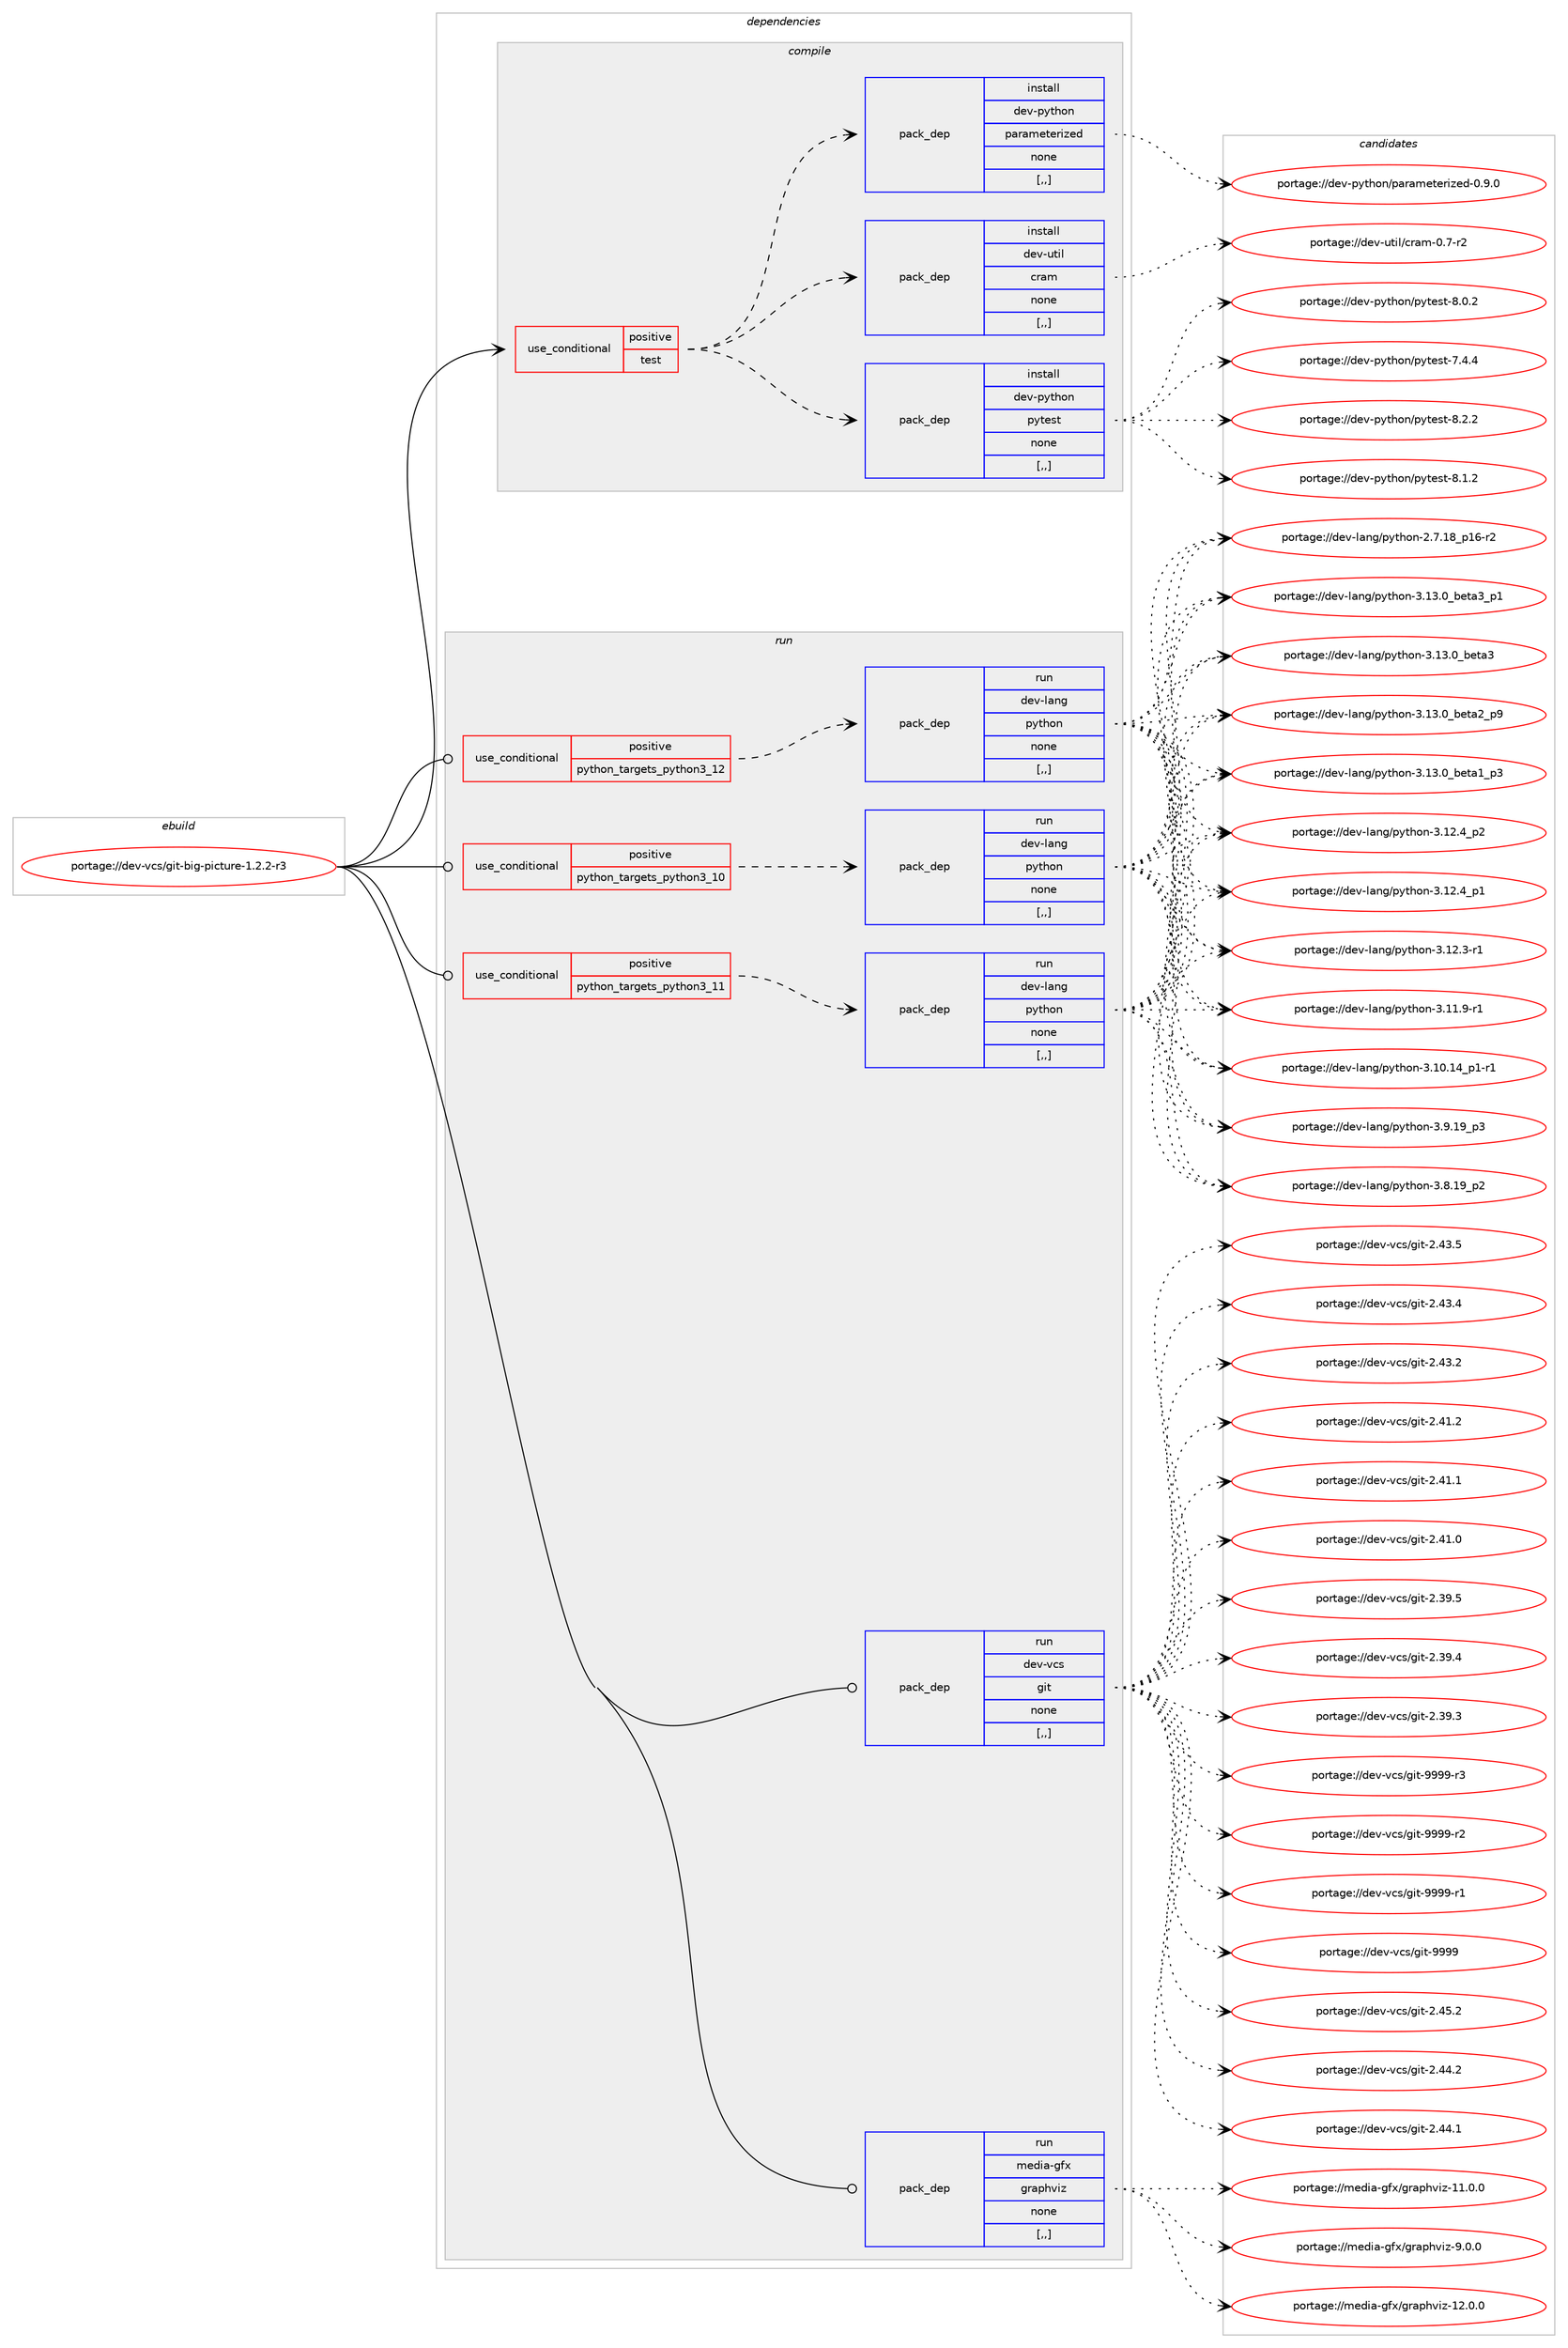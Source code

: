 digraph prolog {

# *************
# Graph options
# *************

newrank=true;
concentrate=true;
compound=true;
graph [rankdir=LR,fontname=Helvetica,fontsize=10,ranksep=1.5];#, ranksep=2.5, nodesep=0.2];
edge  [arrowhead=vee];
node  [fontname=Helvetica,fontsize=10];

# **********
# The ebuild
# **********

subgraph cluster_leftcol {
color=gray;
label=<<i>ebuild</i>>;
id [label="portage://dev-vcs/git-big-picture-1.2.2-r3", color=red, width=4, href="../dev-vcs/git-big-picture-1.2.2-r3.svg"];
}

# ****************
# The dependencies
# ****************

subgraph cluster_midcol {
color=gray;
label=<<i>dependencies</i>>;
subgraph cluster_compile {
fillcolor="#eeeeee";
style=filled;
label=<<i>compile</i>>;
subgraph cond62301 {
dependency221678 [label=<<TABLE BORDER="0" CELLBORDER="1" CELLSPACING="0" CELLPADDING="4"><TR><TD ROWSPAN="3" CELLPADDING="10">use_conditional</TD></TR><TR><TD>positive</TD></TR><TR><TD>test</TD></TR></TABLE>>, shape=none, color=red];
subgraph pack157897 {
dependency221679 [label=<<TABLE BORDER="0" CELLBORDER="1" CELLSPACING="0" CELLPADDING="4" WIDTH="220"><TR><TD ROWSPAN="6" CELLPADDING="30">pack_dep</TD></TR><TR><TD WIDTH="110">install</TD></TR><TR><TD>dev-python</TD></TR><TR><TD>parameterized</TD></TR><TR><TD>none</TD></TR><TR><TD>[,,]</TD></TR></TABLE>>, shape=none, color=blue];
}
dependency221678:e -> dependency221679:w [weight=20,style="dashed",arrowhead="vee"];
subgraph pack157898 {
dependency221680 [label=<<TABLE BORDER="0" CELLBORDER="1" CELLSPACING="0" CELLPADDING="4" WIDTH="220"><TR><TD ROWSPAN="6" CELLPADDING="30">pack_dep</TD></TR><TR><TD WIDTH="110">install</TD></TR><TR><TD>dev-python</TD></TR><TR><TD>pytest</TD></TR><TR><TD>none</TD></TR><TR><TD>[,,]</TD></TR></TABLE>>, shape=none, color=blue];
}
dependency221678:e -> dependency221680:w [weight=20,style="dashed",arrowhead="vee"];
subgraph pack157899 {
dependency221681 [label=<<TABLE BORDER="0" CELLBORDER="1" CELLSPACING="0" CELLPADDING="4" WIDTH="220"><TR><TD ROWSPAN="6" CELLPADDING="30">pack_dep</TD></TR><TR><TD WIDTH="110">install</TD></TR><TR><TD>dev-util</TD></TR><TR><TD>cram</TD></TR><TR><TD>none</TD></TR><TR><TD>[,,]</TD></TR></TABLE>>, shape=none, color=blue];
}
dependency221678:e -> dependency221681:w [weight=20,style="dashed",arrowhead="vee"];
}
id:e -> dependency221678:w [weight=20,style="solid",arrowhead="vee"];
}
subgraph cluster_compileandrun {
fillcolor="#eeeeee";
style=filled;
label=<<i>compile and run</i>>;
}
subgraph cluster_run {
fillcolor="#eeeeee";
style=filled;
label=<<i>run</i>>;
subgraph cond62302 {
dependency221682 [label=<<TABLE BORDER="0" CELLBORDER="1" CELLSPACING="0" CELLPADDING="4"><TR><TD ROWSPAN="3" CELLPADDING="10">use_conditional</TD></TR><TR><TD>positive</TD></TR><TR><TD>python_targets_python3_10</TD></TR></TABLE>>, shape=none, color=red];
subgraph pack157900 {
dependency221683 [label=<<TABLE BORDER="0" CELLBORDER="1" CELLSPACING="0" CELLPADDING="4" WIDTH="220"><TR><TD ROWSPAN="6" CELLPADDING="30">pack_dep</TD></TR><TR><TD WIDTH="110">run</TD></TR><TR><TD>dev-lang</TD></TR><TR><TD>python</TD></TR><TR><TD>none</TD></TR><TR><TD>[,,]</TD></TR></TABLE>>, shape=none, color=blue];
}
dependency221682:e -> dependency221683:w [weight=20,style="dashed",arrowhead="vee"];
}
id:e -> dependency221682:w [weight=20,style="solid",arrowhead="odot"];
subgraph cond62303 {
dependency221684 [label=<<TABLE BORDER="0" CELLBORDER="1" CELLSPACING="0" CELLPADDING="4"><TR><TD ROWSPAN="3" CELLPADDING="10">use_conditional</TD></TR><TR><TD>positive</TD></TR><TR><TD>python_targets_python3_11</TD></TR></TABLE>>, shape=none, color=red];
subgraph pack157901 {
dependency221685 [label=<<TABLE BORDER="0" CELLBORDER="1" CELLSPACING="0" CELLPADDING="4" WIDTH="220"><TR><TD ROWSPAN="6" CELLPADDING="30">pack_dep</TD></TR><TR><TD WIDTH="110">run</TD></TR><TR><TD>dev-lang</TD></TR><TR><TD>python</TD></TR><TR><TD>none</TD></TR><TR><TD>[,,]</TD></TR></TABLE>>, shape=none, color=blue];
}
dependency221684:e -> dependency221685:w [weight=20,style="dashed",arrowhead="vee"];
}
id:e -> dependency221684:w [weight=20,style="solid",arrowhead="odot"];
subgraph cond62304 {
dependency221686 [label=<<TABLE BORDER="0" CELLBORDER="1" CELLSPACING="0" CELLPADDING="4"><TR><TD ROWSPAN="3" CELLPADDING="10">use_conditional</TD></TR><TR><TD>positive</TD></TR><TR><TD>python_targets_python3_12</TD></TR></TABLE>>, shape=none, color=red];
subgraph pack157902 {
dependency221687 [label=<<TABLE BORDER="0" CELLBORDER="1" CELLSPACING="0" CELLPADDING="4" WIDTH="220"><TR><TD ROWSPAN="6" CELLPADDING="30">pack_dep</TD></TR><TR><TD WIDTH="110">run</TD></TR><TR><TD>dev-lang</TD></TR><TR><TD>python</TD></TR><TR><TD>none</TD></TR><TR><TD>[,,]</TD></TR></TABLE>>, shape=none, color=blue];
}
dependency221686:e -> dependency221687:w [weight=20,style="dashed",arrowhead="vee"];
}
id:e -> dependency221686:w [weight=20,style="solid",arrowhead="odot"];
subgraph pack157903 {
dependency221688 [label=<<TABLE BORDER="0" CELLBORDER="1" CELLSPACING="0" CELLPADDING="4" WIDTH="220"><TR><TD ROWSPAN="6" CELLPADDING="30">pack_dep</TD></TR><TR><TD WIDTH="110">run</TD></TR><TR><TD>dev-vcs</TD></TR><TR><TD>git</TD></TR><TR><TD>none</TD></TR><TR><TD>[,,]</TD></TR></TABLE>>, shape=none, color=blue];
}
id:e -> dependency221688:w [weight=20,style="solid",arrowhead="odot"];
subgraph pack157904 {
dependency221689 [label=<<TABLE BORDER="0" CELLBORDER="1" CELLSPACING="0" CELLPADDING="4" WIDTH="220"><TR><TD ROWSPAN="6" CELLPADDING="30">pack_dep</TD></TR><TR><TD WIDTH="110">run</TD></TR><TR><TD>media-gfx</TD></TR><TR><TD>graphviz</TD></TR><TR><TD>none</TD></TR><TR><TD>[,,]</TD></TR></TABLE>>, shape=none, color=blue];
}
id:e -> dependency221689:w [weight=20,style="solid",arrowhead="odot"];
}
}

# **************
# The candidates
# **************

subgraph cluster_choices {
rank=same;
color=gray;
label=<<i>candidates</i>>;

subgraph choice157897 {
color=black;
nodesep=1;
choice10010111845112121116104111110471129711497109101116101114105122101100454846574648 [label="portage://dev-python/parameterized-0.9.0", color=red, width=4,href="../dev-python/parameterized-0.9.0.svg"];
dependency221679:e -> choice10010111845112121116104111110471129711497109101116101114105122101100454846574648:w [style=dotted,weight="100"];
}
subgraph choice157898 {
color=black;
nodesep=1;
choice1001011184511212111610411111047112121116101115116455646504650 [label="portage://dev-python/pytest-8.2.2", color=red, width=4,href="../dev-python/pytest-8.2.2.svg"];
choice1001011184511212111610411111047112121116101115116455646494650 [label="portage://dev-python/pytest-8.1.2", color=red, width=4,href="../dev-python/pytest-8.1.2.svg"];
choice1001011184511212111610411111047112121116101115116455646484650 [label="portage://dev-python/pytest-8.0.2", color=red, width=4,href="../dev-python/pytest-8.0.2.svg"];
choice1001011184511212111610411111047112121116101115116455546524652 [label="portage://dev-python/pytest-7.4.4", color=red, width=4,href="../dev-python/pytest-7.4.4.svg"];
dependency221680:e -> choice1001011184511212111610411111047112121116101115116455646504650:w [style=dotted,weight="100"];
dependency221680:e -> choice1001011184511212111610411111047112121116101115116455646494650:w [style=dotted,weight="100"];
dependency221680:e -> choice1001011184511212111610411111047112121116101115116455646484650:w [style=dotted,weight="100"];
dependency221680:e -> choice1001011184511212111610411111047112121116101115116455546524652:w [style=dotted,weight="100"];
}
subgraph choice157899 {
color=black;
nodesep=1;
choice10010111845117116105108479911497109454846554511450 [label="portage://dev-util/cram-0.7-r2", color=red, width=4,href="../dev-util/cram-0.7-r2.svg"];
dependency221681:e -> choice10010111845117116105108479911497109454846554511450:w [style=dotted,weight="100"];
}
subgraph choice157900 {
color=black;
nodesep=1;
choice10010111845108971101034711212111610411111045514649514648959810111697519511249 [label="portage://dev-lang/python-3.13.0_beta3_p1", color=red, width=4,href="../dev-lang/python-3.13.0_beta3_p1.svg"];
choice1001011184510897110103471121211161041111104551464951464895981011169751 [label="portage://dev-lang/python-3.13.0_beta3", color=red, width=4,href="../dev-lang/python-3.13.0_beta3.svg"];
choice10010111845108971101034711212111610411111045514649514648959810111697509511257 [label="portage://dev-lang/python-3.13.0_beta2_p9", color=red, width=4,href="../dev-lang/python-3.13.0_beta2_p9.svg"];
choice10010111845108971101034711212111610411111045514649514648959810111697499511251 [label="portage://dev-lang/python-3.13.0_beta1_p3", color=red, width=4,href="../dev-lang/python-3.13.0_beta1_p3.svg"];
choice100101118451089711010347112121116104111110455146495046529511250 [label="portage://dev-lang/python-3.12.4_p2", color=red, width=4,href="../dev-lang/python-3.12.4_p2.svg"];
choice100101118451089711010347112121116104111110455146495046529511249 [label="portage://dev-lang/python-3.12.4_p1", color=red, width=4,href="../dev-lang/python-3.12.4_p1.svg"];
choice100101118451089711010347112121116104111110455146495046514511449 [label="portage://dev-lang/python-3.12.3-r1", color=red, width=4,href="../dev-lang/python-3.12.3-r1.svg"];
choice100101118451089711010347112121116104111110455146494946574511449 [label="portage://dev-lang/python-3.11.9-r1", color=red, width=4,href="../dev-lang/python-3.11.9-r1.svg"];
choice100101118451089711010347112121116104111110455146494846495295112494511449 [label="portage://dev-lang/python-3.10.14_p1-r1", color=red, width=4,href="../dev-lang/python-3.10.14_p1-r1.svg"];
choice100101118451089711010347112121116104111110455146574649579511251 [label="portage://dev-lang/python-3.9.19_p3", color=red, width=4,href="../dev-lang/python-3.9.19_p3.svg"];
choice100101118451089711010347112121116104111110455146564649579511250 [label="portage://dev-lang/python-3.8.19_p2", color=red, width=4,href="../dev-lang/python-3.8.19_p2.svg"];
choice100101118451089711010347112121116104111110455046554649569511249544511450 [label="portage://dev-lang/python-2.7.18_p16-r2", color=red, width=4,href="../dev-lang/python-2.7.18_p16-r2.svg"];
dependency221683:e -> choice10010111845108971101034711212111610411111045514649514648959810111697519511249:w [style=dotted,weight="100"];
dependency221683:e -> choice1001011184510897110103471121211161041111104551464951464895981011169751:w [style=dotted,weight="100"];
dependency221683:e -> choice10010111845108971101034711212111610411111045514649514648959810111697509511257:w [style=dotted,weight="100"];
dependency221683:e -> choice10010111845108971101034711212111610411111045514649514648959810111697499511251:w [style=dotted,weight="100"];
dependency221683:e -> choice100101118451089711010347112121116104111110455146495046529511250:w [style=dotted,weight="100"];
dependency221683:e -> choice100101118451089711010347112121116104111110455146495046529511249:w [style=dotted,weight="100"];
dependency221683:e -> choice100101118451089711010347112121116104111110455146495046514511449:w [style=dotted,weight="100"];
dependency221683:e -> choice100101118451089711010347112121116104111110455146494946574511449:w [style=dotted,weight="100"];
dependency221683:e -> choice100101118451089711010347112121116104111110455146494846495295112494511449:w [style=dotted,weight="100"];
dependency221683:e -> choice100101118451089711010347112121116104111110455146574649579511251:w [style=dotted,weight="100"];
dependency221683:e -> choice100101118451089711010347112121116104111110455146564649579511250:w [style=dotted,weight="100"];
dependency221683:e -> choice100101118451089711010347112121116104111110455046554649569511249544511450:w [style=dotted,weight="100"];
}
subgraph choice157901 {
color=black;
nodesep=1;
choice10010111845108971101034711212111610411111045514649514648959810111697519511249 [label="portage://dev-lang/python-3.13.0_beta3_p1", color=red, width=4,href="../dev-lang/python-3.13.0_beta3_p1.svg"];
choice1001011184510897110103471121211161041111104551464951464895981011169751 [label="portage://dev-lang/python-3.13.0_beta3", color=red, width=4,href="../dev-lang/python-3.13.0_beta3.svg"];
choice10010111845108971101034711212111610411111045514649514648959810111697509511257 [label="portage://dev-lang/python-3.13.0_beta2_p9", color=red, width=4,href="../dev-lang/python-3.13.0_beta2_p9.svg"];
choice10010111845108971101034711212111610411111045514649514648959810111697499511251 [label="portage://dev-lang/python-3.13.0_beta1_p3", color=red, width=4,href="../dev-lang/python-3.13.0_beta1_p3.svg"];
choice100101118451089711010347112121116104111110455146495046529511250 [label="portage://dev-lang/python-3.12.4_p2", color=red, width=4,href="../dev-lang/python-3.12.4_p2.svg"];
choice100101118451089711010347112121116104111110455146495046529511249 [label="portage://dev-lang/python-3.12.4_p1", color=red, width=4,href="../dev-lang/python-3.12.4_p1.svg"];
choice100101118451089711010347112121116104111110455146495046514511449 [label="portage://dev-lang/python-3.12.3-r1", color=red, width=4,href="../dev-lang/python-3.12.3-r1.svg"];
choice100101118451089711010347112121116104111110455146494946574511449 [label="portage://dev-lang/python-3.11.9-r1", color=red, width=4,href="../dev-lang/python-3.11.9-r1.svg"];
choice100101118451089711010347112121116104111110455146494846495295112494511449 [label="portage://dev-lang/python-3.10.14_p1-r1", color=red, width=4,href="../dev-lang/python-3.10.14_p1-r1.svg"];
choice100101118451089711010347112121116104111110455146574649579511251 [label="portage://dev-lang/python-3.9.19_p3", color=red, width=4,href="../dev-lang/python-3.9.19_p3.svg"];
choice100101118451089711010347112121116104111110455146564649579511250 [label="portage://dev-lang/python-3.8.19_p2", color=red, width=4,href="../dev-lang/python-3.8.19_p2.svg"];
choice100101118451089711010347112121116104111110455046554649569511249544511450 [label="portage://dev-lang/python-2.7.18_p16-r2", color=red, width=4,href="../dev-lang/python-2.7.18_p16-r2.svg"];
dependency221685:e -> choice10010111845108971101034711212111610411111045514649514648959810111697519511249:w [style=dotted,weight="100"];
dependency221685:e -> choice1001011184510897110103471121211161041111104551464951464895981011169751:w [style=dotted,weight="100"];
dependency221685:e -> choice10010111845108971101034711212111610411111045514649514648959810111697509511257:w [style=dotted,weight="100"];
dependency221685:e -> choice10010111845108971101034711212111610411111045514649514648959810111697499511251:w [style=dotted,weight="100"];
dependency221685:e -> choice100101118451089711010347112121116104111110455146495046529511250:w [style=dotted,weight="100"];
dependency221685:e -> choice100101118451089711010347112121116104111110455146495046529511249:w [style=dotted,weight="100"];
dependency221685:e -> choice100101118451089711010347112121116104111110455146495046514511449:w [style=dotted,weight="100"];
dependency221685:e -> choice100101118451089711010347112121116104111110455146494946574511449:w [style=dotted,weight="100"];
dependency221685:e -> choice100101118451089711010347112121116104111110455146494846495295112494511449:w [style=dotted,weight="100"];
dependency221685:e -> choice100101118451089711010347112121116104111110455146574649579511251:w [style=dotted,weight="100"];
dependency221685:e -> choice100101118451089711010347112121116104111110455146564649579511250:w [style=dotted,weight="100"];
dependency221685:e -> choice100101118451089711010347112121116104111110455046554649569511249544511450:w [style=dotted,weight="100"];
}
subgraph choice157902 {
color=black;
nodesep=1;
choice10010111845108971101034711212111610411111045514649514648959810111697519511249 [label="portage://dev-lang/python-3.13.0_beta3_p1", color=red, width=4,href="../dev-lang/python-3.13.0_beta3_p1.svg"];
choice1001011184510897110103471121211161041111104551464951464895981011169751 [label="portage://dev-lang/python-3.13.0_beta3", color=red, width=4,href="../dev-lang/python-3.13.0_beta3.svg"];
choice10010111845108971101034711212111610411111045514649514648959810111697509511257 [label="portage://dev-lang/python-3.13.0_beta2_p9", color=red, width=4,href="../dev-lang/python-3.13.0_beta2_p9.svg"];
choice10010111845108971101034711212111610411111045514649514648959810111697499511251 [label="portage://dev-lang/python-3.13.0_beta1_p3", color=red, width=4,href="../dev-lang/python-3.13.0_beta1_p3.svg"];
choice100101118451089711010347112121116104111110455146495046529511250 [label="portage://dev-lang/python-3.12.4_p2", color=red, width=4,href="../dev-lang/python-3.12.4_p2.svg"];
choice100101118451089711010347112121116104111110455146495046529511249 [label="portage://dev-lang/python-3.12.4_p1", color=red, width=4,href="../dev-lang/python-3.12.4_p1.svg"];
choice100101118451089711010347112121116104111110455146495046514511449 [label="portage://dev-lang/python-3.12.3-r1", color=red, width=4,href="../dev-lang/python-3.12.3-r1.svg"];
choice100101118451089711010347112121116104111110455146494946574511449 [label="portage://dev-lang/python-3.11.9-r1", color=red, width=4,href="../dev-lang/python-3.11.9-r1.svg"];
choice100101118451089711010347112121116104111110455146494846495295112494511449 [label="portage://dev-lang/python-3.10.14_p1-r1", color=red, width=4,href="../dev-lang/python-3.10.14_p1-r1.svg"];
choice100101118451089711010347112121116104111110455146574649579511251 [label="portage://dev-lang/python-3.9.19_p3", color=red, width=4,href="../dev-lang/python-3.9.19_p3.svg"];
choice100101118451089711010347112121116104111110455146564649579511250 [label="portage://dev-lang/python-3.8.19_p2", color=red, width=4,href="../dev-lang/python-3.8.19_p2.svg"];
choice100101118451089711010347112121116104111110455046554649569511249544511450 [label="portage://dev-lang/python-2.7.18_p16-r2", color=red, width=4,href="../dev-lang/python-2.7.18_p16-r2.svg"];
dependency221687:e -> choice10010111845108971101034711212111610411111045514649514648959810111697519511249:w [style=dotted,weight="100"];
dependency221687:e -> choice1001011184510897110103471121211161041111104551464951464895981011169751:w [style=dotted,weight="100"];
dependency221687:e -> choice10010111845108971101034711212111610411111045514649514648959810111697509511257:w [style=dotted,weight="100"];
dependency221687:e -> choice10010111845108971101034711212111610411111045514649514648959810111697499511251:w [style=dotted,weight="100"];
dependency221687:e -> choice100101118451089711010347112121116104111110455146495046529511250:w [style=dotted,weight="100"];
dependency221687:e -> choice100101118451089711010347112121116104111110455146495046529511249:w [style=dotted,weight="100"];
dependency221687:e -> choice100101118451089711010347112121116104111110455146495046514511449:w [style=dotted,weight="100"];
dependency221687:e -> choice100101118451089711010347112121116104111110455146494946574511449:w [style=dotted,weight="100"];
dependency221687:e -> choice100101118451089711010347112121116104111110455146494846495295112494511449:w [style=dotted,weight="100"];
dependency221687:e -> choice100101118451089711010347112121116104111110455146574649579511251:w [style=dotted,weight="100"];
dependency221687:e -> choice100101118451089711010347112121116104111110455146564649579511250:w [style=dotted,weight="100"];
dependency221687:e -> choice100101118451089711010347112121116104111110455046554649569511249544511450:w [style=dotted,weight="100"];
}
subgraph choice157903 {
color=black;
nodesep=1;
choice10010111845118991154710310511645575757574511451 [label="portage://dev-vcs/git-9999-r3", color=red, width=4,href="../dev-vcs/git-9999-r3.svg"];
choice10010111845118991154710310511645575757574511450 [label="portage://dev-vcs/git-9999-r2", color=red, width=4,href="../dev-vcs/git-9999-r2.svg"];
choice10010111845118991154710310511645575757574511449 [label="portage://dev-vcs/git-9999-r1", color=red, width=4,href="../dev-vcs/git-9999-r1.svg"];
choice1001011184511899115471031051164557575757 [label="portage://dev-vcs/git-9999", color=red, width=4,href="../dev-vcs/git-9999.svg"];
choice10010111845118991154710310511645504652534650 [label="portage://dev-vcs/git-2.45.2", color=red, width=4,href="../dev-vcs/git-2.45.2.svg"];
choice10010111845118991154710310511645504652524650 [label="portage://dev-vcs/git-2.44.2", color=red, width=4,href="../dev-vcs/git-2.44.2.svg"];
choice10010111845118991154710310511645504652524649 [label="portage://dev-vcs/git-2.44.1", color=red, width=4,href="../dev-vcs/git-2.44.1.svg"];
choice10010111845118991154710310511645504652514653 [label="portage://dev-vcs/git-2.43.5", color=red, width=4,href="../dev-vcs/git-2.43.5.svg"];
choice10010111845118991154710310511645504652514652 [label="portage://dev-vcs/git-2.43.4", color=red, width=4,href="../dev-vcs/git-2.43.4.svg"];
choice10010111845118991154710310511645504652514650 [label="portage://dev-vcs/git-2.43.2", color=red, width=4,href="../dev-vcs/git-2.43.2.svg"];
choice10010111845118991154710310511645504652494650 [label="portage://dev-vcs/git-2.41.2", color=red, width=4,href="../dev-vcs/git-2.41.2.svg"];
choice10010111845118991154710310511645504652494649 [label="portage://dev-vcs/git-2.41.1", color=red, width=4,href="../dev-vcs/git-2.41.1.svg"];
choice10010111845118991154710310511645504652494648 [label="portage://dev-vcs/git-2.41.0", color=red, width=4,href="../dev-vcs/git-2.41.0.svg"];
choice10010111845118991154710310511645504651574653 [label="portage://dev-vcs/git-2.39.5", color=red, width=4,href="../dev-vcs/git-2.39.5.svg"];
choice10010111845118991154710310511645504651574652 [label="portage://dev-vcs/git-2.39.4", color=red, width=4,href="../dev-vcs/git-2.39.4.svg"];
choice10010111845118991154710310511645504651574651 [label="portage://dev-vcs/git-2.39.3", color=red, width=4,href="../dev-vcs/git-2.39.3.svg"];
dependency221688:e -> choice10010111845118991154710310511645575757574511451:w [style=dotted,weight="100"];
dependency221688:e -> choice10010111845118991154710310511645575757574511450:w [style=dotted,weight="100"];
dependency221688:e -> choice10010111845118991154710310511645575757574511449:w [style=dotted,weight="100"];
dependency221688:e -> choice1001011184511899115471031051164557575757:w [style=dotted,weight="100"];
dependency221688:e -> choice10010111845118991154710310511645504652534650:w [style=dotted,weight="100"];
dependency221688:e -> choice10010111845118991154710310511645504652524650:w [style=dotted,weight="100"];
dependency221688:e -> choice10010111845118991154710310511645504652524649:w [style=dotted,weight="100"];
dependency221688:e -> choice10010111845118991154710310511645504652514653:w [style=dotted,weight="100"];
dependency221688:e -> choice10010111845118991154710310511645504652514652:w [style=dotted,weight="100"];
dependency221688:e -> choice10010111845118991154710310511645504652514650:w [style=dotted,weight="100"];
dependency221688:e -> choice10010111845118991154710310511645504652494650:w [style=dotted,weight="100"];
dependency221688:e -> choice10010111845118991154710310511645504652494649:w [style=dotted,weight="100"];
dependency221688:e -> choice10010111845118991154710310511645504652494648:w [style=dotted,weight="100"];
dependency221688:e -> choice10010111845118991154710310511645504651574653:w [style=dotted,weight="100"];
dependency221688:e -> choice10010111845118991154710310511645504651574652:w [style=dotted,weight="100"];
dependency221688:e -> choice10010111845118991154710310511645504651574651:w [style=dotted,weight="100"];
}
subgraph choice157904 {
color=black;
nodesep=1;
choice1091011001059745103102120471031149711210411810512245495046484648 [label="portage://media-gfx/graphviz-12.0.0", color=red, width=4,href="../media-gfx/graphviz-12.0.0.svg"];
choice1091011001059745103102120471031149711210411810512245494946484648 [label="portage://media-gfx/graphviz-11.0.0", color=red, width=4,href="../media-gfx/graphviz-11.0.0.svg"];
choice10910110010597451031021204710311497112104118105122455746484648 [label="portage://media-gfx/graphviz-9.0.0", color=red, width=4,href="../media-gfx/graphviz-9.0.0.svg"];
dependency221689:e -> choice1091011001059745103102120471031149711210411810512245495046484648:w [style=dotted,weight="100"];
dependency221689:e -> choice1091011001059745103102120471031149711210411810512245494946484648:w [style=dotted,weight="100"];
dependency221689:e -> choice10910110010597451031021204710311497112104118105122455746484648:w [style=dotted,weight="100"];
}
}

}

